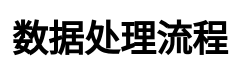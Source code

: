 <mxfile version="12.1.9" type="github" pages="1"><diagram id="WAMK5fr8SlsgADunG_IS" name="Page-1"><mxGraphModel dx="1278" dy="548" grid="1" gridSize="10" guides="1" tooltips="1" connect="1" arrows="1" fold="1" page="1" pageScale="1" pageWidth="827" pageHeight="1169" math="0" shadow="0"><root><mxCell id="0"/><mxCell id="1" parent="0"/><mxCell id="nhIWn7uh7do_YO2TVnJS-1" value="&lt;b&gt;&lt;font style=&quot;font-size: 18px&quot;&gt;数据处理流程&lt;/font&gt;&lt;/b&gt;" style="text;html=1;strokeColor=none;fillColor=none;align=center;verticalAlign=middle;whiteSpace=wrap;rounded=0;" vertex="1" parent="1"><mxGeometry x="40" y="30" width="120" height="40" as="geometry"/></mxCell></root></mxGraphModel></diagram></mxfile>